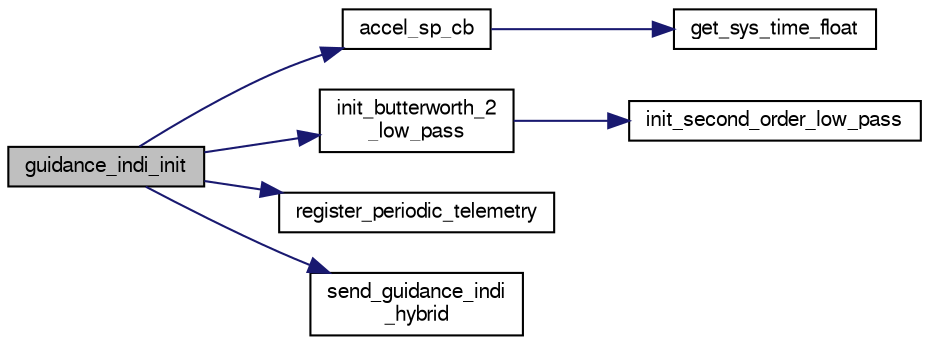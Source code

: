 digraph "guidance_indi_init"
{
  edge [fontname="FreeSans",fontsize="10",labelfontname="FreeSans",labelfontsize="10"];
  node [fontname="FreeSans",fontsize="10",shape=record];
  rankdir="LR";
  Node1 [label="guidance_indi_init",height=0.2,width=0.4,color="black", fillcolor="grey75", style="filled", fontcolor="black"];
  Node1 -> Node2 [color="midnightblue",fontsize="10",style="solid",fontname="FreeSans"];
  Node2 [label="accel_sp_cb",height=0.2,width=0.4,color="black", fillcolor="white", style="filled",URL="$guidance__indi_8c.html#a659d41f80c61b6fcd927f5ded2b1ca55",tooltip="ABI callback that obtains the acceleration setpoint from telemetry flag: 0 -> 2D, 1 -> 3D..."];
  Node2 -> Node3 [color="midnightblue",fontsize="10",style="solid",fontname="FreeSans"];
  Node3 [label="get_sys_time_float",height=0.2,width=0.4,color="black", fillcolor="white", style="filled",URL="$sys__time_8h.html#af486c2fb33d8d33645256a9970eb056e",tooltip="Get the time in seconds since startup. "];
  Node1 -> Node4 [color="midnightblue",fontsize="10",style="solid",fontname="FreeSans"];
  Node4 [label="init_butterworth_2\l_low_pass",height=0.2,width=0.4,color="black", fillcolor="white", style="filled",URL="$low__pass__filter_8h.html#a7745ad78cfe5224f6d9ebef0950d0610",tooltip="Init a second order Butterworth filter. "];
  Node4 -> Node5 [color="midnightblue",fontsize="10",style="solid",fontname="FreeSans"];
  Node5 [label="init_second_order_low_pass",height=0.2,width=0.4,color="black", fillcolor="white", style="filled",URL="$low__pass__filter_8h.html#a96c76dd5aaa4bc076a2ffc6fc7f1ae37",tooltip="Init second order low pass filter. "];
  Node1 -> Node6 [color="midnightblue",fontsize="10",style="solid",fontname="FreeSans"];
  Node6 [label="register_periodic_telemetry",height=0.2,width=0.4,color="black", fillcolor="white", style="filled",URL="$telemetry_8c.html#a8b8cf43739f06c54d16370c141b541a0",tooltip="Register a telemetry callback function. "];
  Node1 -> Node7 [color="midnightblue",fontsize="10",style="solid",fontname="FreeSans"];
  Node7 [label="send_guidance_indi\l_hybrid",height=0.2,width=0.4,color="black", fillcolor="white", style="filled",URL="$guidance__indi__hybrid_8c.html#aa00a7dd7051392e9b93f2fb2e4e66f70"];
}

